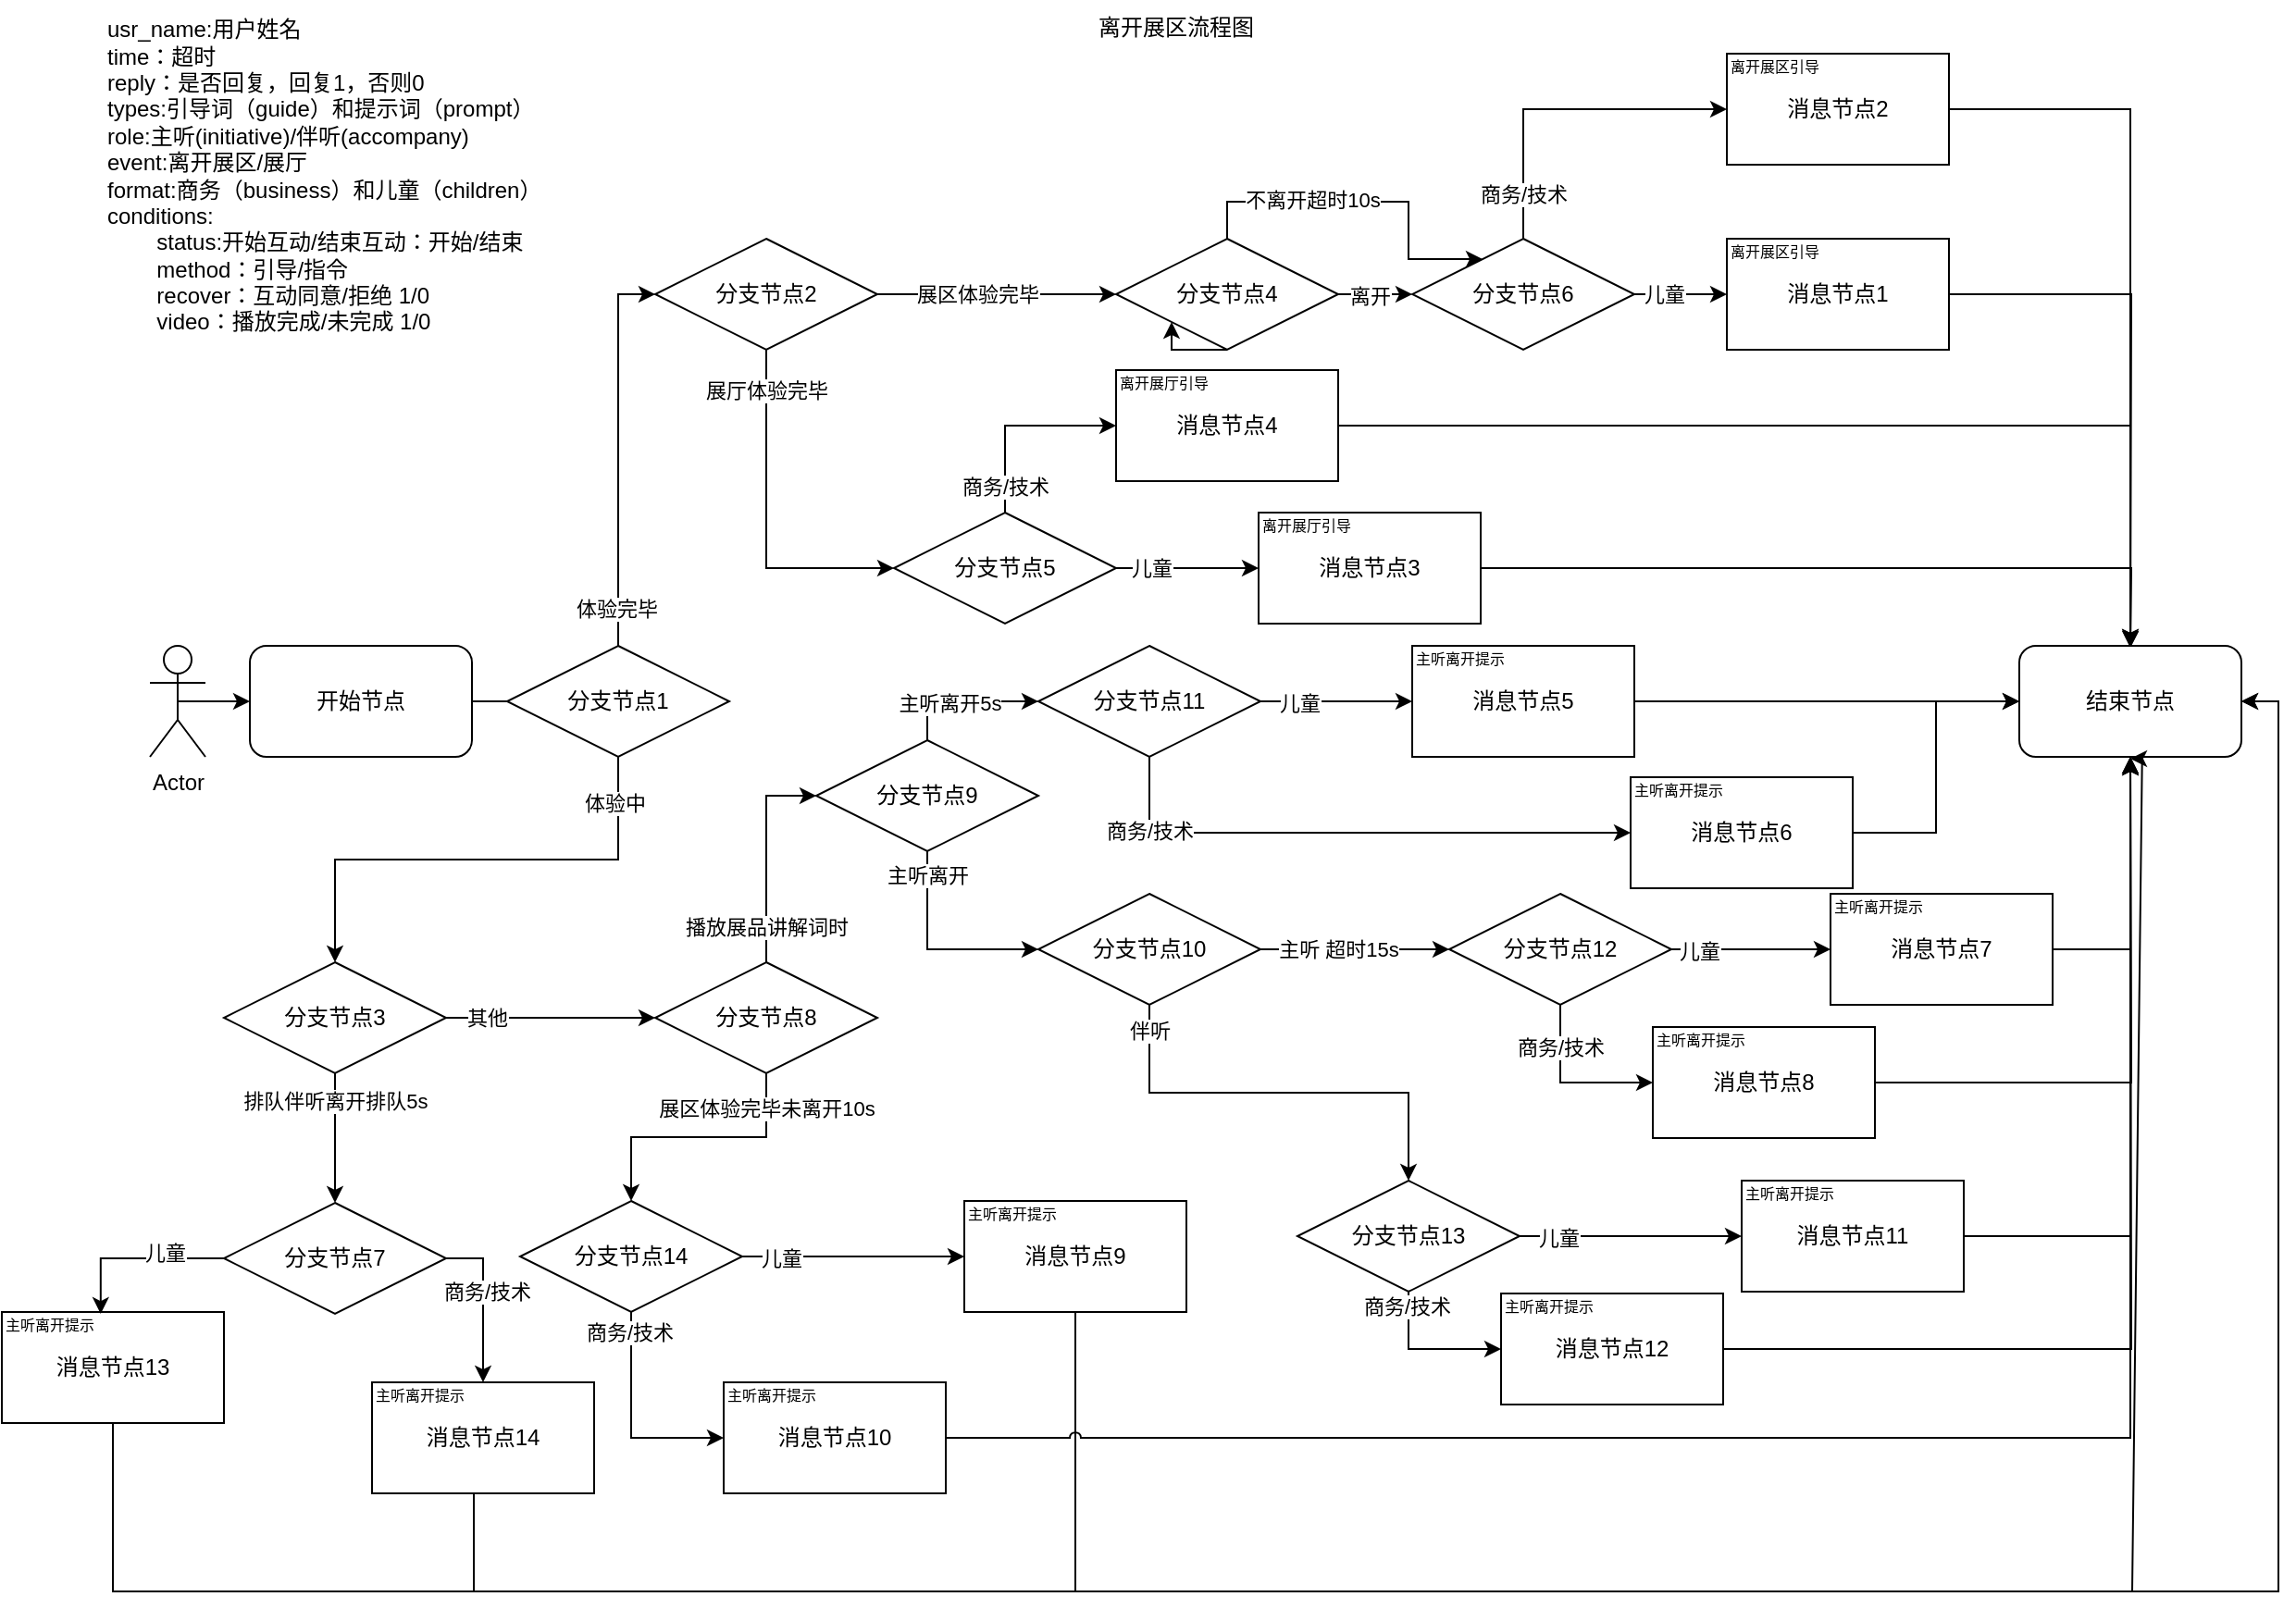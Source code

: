 <mxfile version="26.0.6">
  <diagram name="第 1 页" id="eqwS2rmoRDuyHipNQvQM">
    <mxGraphModel dx="2731" dy="938" grid="1" gridSize="10" guides="1" tooltips="1" connect="1" arrows="0" fold="1" page="1" pageScale="1" pageWidth="1169" pageHeight="827" math="0" shadow="0">
      <root>
        <mxCell id="0" />
        <mxCell id="1" parent="0" />
        <mxCell id="97sA7i45QoaFlvlGvcoy-3" style="edgeStyle=orthogonalEdgeStyle;rounded=0;orthogonalLoop=1;jettySize=auto;html=1;exitX=0.5;exitY=0.5;exitDx=0;exitDy=0;exitPerimeter=0;entryX=0;entryY=0.5;entryDx=0;entryDy=0;" parent="1" source="97sA7i45QoaFlvlGvcoy-1" target="97sA7i45QoaFlvlGvcoy-2" edge="1">
          <mxGeometry relative="1" as="geometry" />
        </mxCell>
        <mxCell id="97sA7i45QoaFlvlGvcoy-1" value="Actor" style="shape=umlActor;verticalLabelPosition=bottom;verticalAlign=top;html=1;outlineConnect=0;" parent="1" vertex="1">
          <mxGeometry x="30" y="349" width="30" height="60" as="geometry" />
        </mxCell>
        <mxCell id="97sA7i45QoaFlvlGvcoy-5" style="edgeStyle=orthogonalEdgeStyle;rounded=0;orthogonalLoop=1;jettySize=auto;html=1;exitX=1;exitY=0.5;exitDx=0;exitDy=0;" parent="1" source="97sA7i45QoaFlvlGvcoy-2" edge="1">
          <mxGeometry relative="1" as="geometry">
            <mxPoint x="280" y="379" as="targetPoint" />
          </mxGeometry>
        </mxCell>
        <mxCell id="97sA7i45QoaFlvlGvcoy-2" value="开始节点" style="rounded=1;whiteSpace=wrap;html=1;" parent="1" vertex="1">
          <mxGeometry x="84" y="349" width="120" height="60" as="geometry" />
        </mxCell>
        <mxCell id="0BQTkddd_yExmxfpGyZA-33" style="edgeStyle=orthogonalEdgeStyle;rounded=0;orthogonalLoop=1;jettySize=auto;html=1;exitX=0.5;exitY=0;exitDx=0;exitDy=0;entryX=0;entryY=0.5;entryDx=0;entryDy=0;" parent="1" source="97sA7i45QoaFlvlGvcoy-15" target="0BQTkddd_yExmxfpGyZA-37" edge="1">
          <mxGeometry relative="1" as="geometry">
            <mxPoint x="383.0" y="239" as="targetPoint" />
          </mxGeometry>
        </mxCell>
        <mxCell id="0BQTkddd_yExmxfpGyZA-34" value="体验完毕" style="edgeLabel;html=1;align=center;verticalAlign=middle;resizable=0;points=[];" parent="0BQTkddd_yExmxfpGyZA-33" vertex="1" connectable="0">
          <mxGeometry x="-0.804" y="1" relative="1" as="geometry">
            <mxPoint as="offset" />
          </mxGeometry>
        </mxCell>
        <mxCell id="0BQTkddd_yExmxfpGyZA-35" style="edgeStyle=orthogonalEdgeStyle;rounded=0;orthogonalLoop=1;jettySize=auto;html=1;exitX=0.5;exitY=1;exitDx=0;exitDy=0;entryX=0.5;entryY=0;entryDx=0;entryDy=0;" parent="1" source="97sA7i45QoaFlvlGvcoy-15" target="HfhM9I5djSlTun7A0hM--2" edge="1">
          <mxGeometry relative="1" as="geometry">
            <mxPoint x="150" y="520" as="targetPoint" />
          </mxGeometry>
        </mxCell>
        <mxCell id="0BQTkddd_yExmxfpGyZA-36" value="体验中" style="edgeLabel;html=1;align=center;verticalAlign=middle;resizable=0;points=[];" parent="0BQTkddd_yExmxfpGyZA-35" vertex="1" connectable="0">
          <mxGeometry x="-0.778" y="-2" relative="1" as="geometry">
            <mxPoint y="-5" as="offset" />
          </mxGeometry>
        </mxCell>
        <mxCell id="97sA7i45QoaFlvlGvcoy-15" value="分支节点1" style="rhombus;whiteSpace=wrap;html=1;" parent="1" vertex="1">
          <mxGeometry x="223" y="349" width="120" height="60" as="geometry" />
        </mxCell>
        <mxCell id="qYZHV7-NMalifiw_TgKO-1" value="离开展区流程图" style="text;html=1;align=center;verticalAlign=middle;whiteSpace=wrap;rounded=0;" parent="1" vertex="1">
          <mxGeometry x="452" width="265" height="30" as="geometry" />
        </mxCell>
        <mxCell id="0BQTkddd_yExmxfpGyZA-4" style="edgeStyle=orthogonalEdgeStyle;rounded=0;orthogonalLoop=1;jettySize=auto;html=1;exitX=0.5;exitY=0;exitDx=0;exitDy=0;entryX=0;entryY=0.5;entryDx=0;entryDy=0;" parent="1" source="0BQTkddd_yExmxfpGyZA-1" target="0BQTkddd_yExmxfpGyZA-2" edge="1">
          <mxGeometry relative="1" as="geometry" />
        </mxCell>
        <mxCell id="0BQTkddd_yExmxfpGyZA-6" value="商务/技术" style="edgeLabel;html=1;align=center;verticalAlign=middle;resizable=0;points=[];" parent="0BQTkddd_yExmxfpGyZA-4" vertex="1" connectable="0">
          <mxGeometry x="-0.734" relative="1" as="geometry">
            <mxPoint as="offset" />
          </mxGeometry>
        </mxCell>
        <mxCell id="0BQTkddd_yExmxfpGyZA-5" style="edgeStyle=orthogonalEdgeStyle;rounded=0;orthogonalLoop=1;jettySize=auto;html=1;exitX=1;exitY=0.5;exitDx=0;exitDy=0;entryX=0;entryY=0.5;entryDx=0;entryDy=0;" parent="1" source="0BQTkddd_yExmxfpGyZA-1" target="0BQTkddd_yExmxfpGyZA-3" edge="1">
          <mxGeometry relative="1" as="geometry" />
        </mxCell>
        <mxCell id="0BQTkddd_yExmxfpGyZA-9" value="儿童" style="edgeLabel;html=1;align=center;verticalAlign=middle;resizable=0;points=[];" parent="0BQTkddd_yExmxfpGyZA-5" vertex="1" connectable="0">
          <mxGeometry x="-0.739" relative="1" as="geometry">
            <mxPoint x="9" as="offset" />
          </mxGeometry>
        </mxCell>
        <mxCell id="0BQTkddd_yExmxfpGyZA-1" value="分支节点6" style="rhombus;whiteSpace=wrap;html=1;" parent="1" vertex="1">
          <mxGeometry x="712" y="129" width="120" height="60" as="geometry" />
        </mxCell>
        <mxCell id="D78f5MYqbMIF7nLeF2cV-3" style="edgeStyle=orthogonalEdgeStyle;rounded=0;orthogonalLoop=1;jettySize=auto;html=1;exitX=1;exitY=0.5;exitDx=0;exitDy=0;" parent="1" source="0BQTkddd_yExmxfpGyZA-2" target="D78f5MYqbMIF7nLeF2cV-2" edge="1">
          <mxGeometry relative="1" as="geometry" />
        </mxCell>
        <mxCell id="0BQTkddd_yExmxfpGyZA-2" value="消息节点2" style="rounded=0;whiteSpace=wrap;html=1;" parent="1" vertex="1">
          <mxGeometry x="882" y="29" width="120" height="60" as="geometry" />
        </mxCell>
        <mxCell id="D78f5MYqbMIF7nLeF2cV-4" style="edgeStyle=orthogonalEdgeStyle;rounded=0;orthogonalLoop=1;jettySize=auto;html=1;exitX=1;exitY=0.5;exitDx=0;exitDy=0;" parent="1" source="0BQTkddd_yExmxfpGyZA-3" edge="1">
          <mxGeometry relative="1" as="geometry">
            <mxPoint x="1100" y="350" as="targetPoint" />
          </mxGeometry>
        </mxCell>
        <mxCell id="0BQTkddd_yExmxfpGyZA-3" value="消息节点1" style="rounded=0;whiteSpace=wrap;html=1;" parent="1" vertex="1">
          <mxGeometry x="882" y="129" width="120" height="60" as="geometry" />
        </mxCell>
        <mxCell id="0BQTkddd_yExmxfpGyZA-7" value="&lt;font style=&quot;font-size: 8px;&quot;&gt;离开展区引导&lt;/font&gt;" style="text;html=1;align=left;verticalAlign=middle;whiteSpace=wrap;rounded=0;" parent="1" vertex="1">
          <mxGeometry x="882" y="29" width="70" height="11" as="geometry" />
        </mxCell>
        <mxCell id="0BQTkddd_yExmxfpGyZA-8" value="&lt;font style=&quot;font-size: 8px;&quot;&gt;离开展区引导&lt;/font&gt;" style="text;html=1;align=left;verticalAlign=middle;whiteSpace=wrap;rounded=0;" parent="1" vertex="1">
          <mxGeometry x="882" y="129" width="70" height="11" as="geometry" />
        </mxCell>
        <mxCell id="0BQTkddd_yExmxfpGyZA-10" style="edgeStyle=orthogonalEdgeStyle;rounded=0;orthogonalLoop=1;jettySize=auto;html=1;exitX=0.5;exitY=0;exitDx=0;exitDy=0;entryX=0;entryY=0.5;entryDx=0;entryDy=0;" parent="1" source="0BQTkddd_yExmxfpGyZA-14" target="0BQTkddd_yExmxfpGyZA-15" edge="1">
          <mxGeometry relative="1" as="geometry" />
        </mxCell>
        <mxCell id="0BQTkddd_yExmxfpGyZA-11" value="商务/技术" style="edgeLabel;html=1;align=center;verticalAlign=middle;resizable=0;points=[];" parent="0BQTkddd_yExmxfpGyZA-10" vertex="1" connectable="0">
          <mxGeometry x="-0.734" relative="1" as="geometry">
            <mxPoint as="offset" />
          </mxGeometry>
        </mxCell>
        <mxCell id="0BQTkddd_yExmxfpGyZA-12" style="edgeStyle=orthogonalEdgeStyle;rounded=0;orthogonalLoop=1;jettySize=auto;html=1;exitX=1;exitY=0.5;exitDx=0;exitDy=0;entryX=0;entryY=0.5;entryDx=0;entryDy=0;" parent="1" source="0BQTkddd_yExmxfpGyZA-14" target="0BQTkddd_yExmxfpGyZA-16" edge="1">
          <mxGeometry relative="1" as="geometry" />
        </mxCell>
        <mxCell id="0BQTkddd_yExmxfpGyZA-13" value="儿童" style="edgeLabel;html=1;align=center;verticalAlign=middle;resizable=0;points=[];" parent="0BQTkddd_yExmxfpGyZA-12" vertex="1" connectable="0">
          <mxGeometry x="-0.739" relative="1" as="geometry">
            <mxPoint x="9" as="offset" />
          </mxGeometry>
        </mxCell>
        <mxCell id="0BQTkddd_yExmxfpGyZA-14" value="分支节点5" style="rhombus;whiteSpace=wrap;html=1;" parent="1" vertex="1">
          <mxGeometry x="432" y="277" width="120" height="60" as="geometry" />
        </mxCell>
        <mxCell id="D78f5MYqbMIF7nLeF2cV-5" style="edgeStyle=orthogonalEdgeStyle;rounded=0;orthogonalLoop=1;jettySize=auto;html=1;exitX=1;exitY=0.5;exitDx=0;exitDy=0;entryX=0.5;entryY=0;entryDx=0;entryDy=0;" parent="1" source="0BQTkddd_yExmxfpGyZA-15" target="D78f5MYqbMIF7nLeF2cV-2" edge="1">
          <mxGeometry relative="1" as="geometry" />
        </mxCell>
        <mxCell id="0BQTkddd_yExmxfpGyZA-15" value="消息节点4" style="rounded=0;whiteSpace=wrap;html=1;" parent="1" vertex="1">
          <mxGeometry x="552" y="200" width="120" height="60" as="geometry" />
        </mxCell>
        <mxCell id="D78f5MYqbMIF7nLeF2cV-6" style="edgeStyle=orthogonalEdgeStyle;rounded=0;orthogonalLoop=1;jettySize=auto;html=1;exitX=1;exitY=0.5;exitDx=0;exitDy=0;" parent="1" source="0BQTkddd_yExmxfpGyZA-16" edge="1">
          <mxGeometry relative="1" as="geometry">
            <mxPoint x="1100" y="350" as="targetPoint" />
          </mxGeometry>
        </mxCell>
        <mxCell id="0BQTkddd_yExmxfpGyZA-16" value="消息节点3" style="rounded=0;whiteSpace=wrap;html=1;" parent="1" vertex="1">
          <mxGeometry x="629" y="277" width="120" height="60" as="geometry" />
        </mxCell>
        <mxCell id="0BQTkddd_yExmxfpGyZA-17" value="&lt;font style=&quot;font-size: 8px;&quot;&gt;离开展厅引导&lt;/font&gt;" style="text;html=1;align=left;verticalAlign=middle;whiteSpace=wrap;rounded=0;" parent="1" vertex="1">
          <mxGeometry x="552" y="200" width="70" height="11" as="geometry" />
        </mxCell>
        <mxCell id="0BQTkddd_yExmxfpGyZA-18" value="&lt;font style=&quot;font-size: 8px;&quot;&gt;离开展厅引导&lt;/font&gt;" style="text;html=1;align=left;verticalAlign=middle;whiteSpace=wrap;rounded=0;" parent="1" vertex="1">
          <mxGeometry x="629" y="277" width="70" height="11" as="geometry" />
        </mxCell>
        <mxCell id="0BQTkddd_yExmxfpGyZA-38" style="edgeStyle=orthogonalEdgeStyle;rounded=0;orthogonalLoop=1;jettySize=auto;html=1;exitX=0.5;exitY=1;exitDx=0;exitDy=0;entryX=0;entryY=0.5;entryDx=0;entryDy=0;" parent="1" source="0BQTkddd_yExmxfpGyZA-37" target="0BQTkddd_yExmxfpGyZA-14" edge="1">
          <mxGeometry relative="1" as="geometry" />
        </mxCell>
        <mxCell id="0BQTkddd_yExmxfpGyZA-39" value="展厅体验完毕" style="edgeLabel;html=1;align=center;verticalAlign=middle;resizable=0;points=[];" parent="0BQTkddd_yExmxfpGyZA-38" vertex="1" connectable="0">
          <mxGeometry x="-0.764" relative="1" as="geometry">
            <mxPoint as="offset" />
          </mxGeometry>
        </mxCell>
        <mxCell id="0BQTkddd_yExmxfpGyZA-42" style="edgeStyle=orthogonalEdgeStyle;rounded=0;orthogonalLoop=1;jettySize=auto;html=1;exitX=1;exitY=0.5;exitDx=0;exitDy=0;entryX=0;entryY=0.5;entryDx=0;entryDy=0;" parent="1" source="0BQTkddd_yExmxfpGyZA-37" target="HfhM9I5djSlTun7A0hM--23" edge="1">
          <mxGeometry relative="1" as="geometry">
            <mxPoint x="550" y="160" as="targetPoint" />
          </mxGeometry>
        </mxCell>
        <mxCell id="0BQTkddd_yExmxfpGyZA-43" value="展区体验完毕" style="edgeLabel;html=1;align=center;verticalAlign=middle;resizable=0;points=[];" parent="0BQTkddd_yExmxfpGyZA-42" vertex="1" connectable="0">
          <mxGeometry x="-0.925" relative="1" as="geometry">
            <mxPoint x="49" as="offset" />
          </mxGeometry>
        </mxCell>
        <mxCell id="0BQTkddd_yExmxfpGyZA-37" value="分支节点2" style="rhombus;whiteSpace=wrap;html=1;" parent="1" vertex="1">
          <mxGeometry x="303" y="129" width="120" height="60" as="geometry" />
        </mxCell>
        <mxCell id="D78f5MYqbMIF7nLeF2cV-2" value="结束节点" style="rounded=1;whiteSpace=wrap;html=1;" parent="1" vertex="1">
          <mxGeometry x="1040" y="349" width="120" height="60" as="geometry" />
        </mxCell>
        <mxCell id="24F_cnndnKzgg-yqGema-1" style="edgeStyle=orthogonalEdgeStyle;rounded=0;orthogonalLoop=1;jettySize=auto;html=1;entryX=0;entryY=0.5;entryDx=0;entryDy=0;" parent="1" source="D78f5MYqbMIF7nLeF2cV-15" target="24F_cnndnKzgg-yqGema-8" edge="1">
          <mxGeometry relative="1" as="geometry">
            <mxPoint x="680" y="396" as="targetPoint" />
            <mxPoint x="480" y="400" as="sourcePoint" />
          </mxGeometry>
        </mxCell>
        <mxCell id="24F_cnndnKzgg-yqGema-20" value="主听离开5s" style="edgeLabel;html=1;align=center;verticalAlign=middle;resizable=0;points=[];" parent="24F_cnndnKzgg-yqGema-1" vertex="1" connectable="0">
          <mxGeometry x="-0.464" y="-1" relative="1" as="geometry">
            <mxPoint x="11" as="offset" />
          </mxGeometry>
        </mxCell>
        <mxCell id="24F_cnndnKzgg-yqGema-17" style="edgeStyle=orthogonalEdgeStyle;rounded=0;orthogonalLoop=1;jettySize=auto;html=1;exitX=0.5;exitY=1;exitDx=0;exitDy=0;entryX=0;entryY=0.5;entryDx=0;entryDy=0;" parent="1" source="D78f5MYqbMIF7nLeF2cV-15" target="24F_cnndnKzgg-yqGema-25" edge="1">
          <mxGeometry relative="1" as="geometry">
            <mxPoint x="560" y="550" as="targetPoint" />
          </mxGeometry>
        </mxCell>
        <mxCell id="24F_cnndnKzgg-yqGema-19" value="主听离开" style="edgeLabel;html=1;align=center;verticalAlign=middle;resizable=0;points=[];" parent="24F_cnndnKzgg-yqGema-17" vertex="1" connectable="0">
          <mxGeometry x="-0.84" relative="1" as="geometry">
            <mxPoint y="4" as="offset" />
          </mxGeometry>
        </mxCell>
        <mxCell id="D78f5MYqbMIF7nLeF2cV-15" value="分支节点9" style="rhombus;whiteSpace=wrap;html=1;" parent="1" vertex="1">
          <mxGeometry x="390" y="400" width="120" height="60" as="geometry" />
        </mxCell>
        <mxCell id="24F_cnndnKzgg-yqGema-4" style="edgeStyle=orthogonalEdgeStyle;rounded=0;orthogonalLoop=1;jettySize=auto;html=1;entryX=0;entryY=0.5;entryDx=0;entryDy=0;exitX=0.5;exitY=1;exitDx=0;exitDy=0;" parent="1" source="24F_cnndnKzgg-yqGema-8" target="24F_cnndnKzgg-yqGema-9" edge="1">
          <mxGeometry relative="1" as="geometry" />
        </mxCell>
        <mxCell id="24F_cnndnKzgg-yqGema-5" value="商务/技术" style="edgeLabel;html=1;align=center;verticalAlign=middle;resizable=0;points=[];" parent="24F_cnndnKzgg-yqGema-4" vertex="1" connectable="0">
          <mxGeometry x="-0.734" relative="1" as="geometry">
            <mxPoint as="offset" />
          </mxGeometry>
        </mxCell>
        <mxCell id="24F_cnndnKzgg-yqGema-6" style="edgeStyle=orthogonalEdgeStyle;rounded=0;orthogonalLoop=1;jettySize=auto;html=1;exitX=1;exitY=0.5;exitDx=0;exitDy=0;entryX=0;entryY=0.5;entryDx=0;entryDy=0;" parent="1" source="24F_cnndnKzgg-yqGema-8" target="24F_cnndnKzgg-yqGema-10" edge="1">
          <mxGeometry relative="1" as="geometry" />
        </mxCell>
        <mxCell id="24F_cnndnKzgg-yqGema-7" value="儿童" style="edgeLabel;html=1;align=center;verticalAlign=middle;resizable=0;points=[];" parent="24F_cnndnKzgg-yqGema-6" vertex="1" connectable="0">
          <mxGeometry x="-0.739" relative="1" as="geometry">
            <mxPoint x="10" y="1" as="offset" />
          </mxGeometry>
        </mxCell>
        <mxCell id="24F_cnndnKzgg-yqGema-8" value="分支节点11" style="rhombus;whiteSpace=wrap;html=1;" parent="1" vertex="1">
          <mxGeometry x="510" y="349" width="120" height="60" as="geometry" />
        </mxCell>
        <mxCell id="24F_cnndnKzgg-yqGema-16" style="edgeStyle=orthogonalEdgeStyle;rounded=0;orthogonalLoop=1;jettySize=auto;html=1;exitX=1;exitY=0.5;exitDx=0;exitDy=0;entryX=0;entryY=0.5;entryDx=0;entryDy=0;" parent="1" source="24F_cnndnKzgg-yqGema-9" target="D78f5MYqbMIF7nLeF2cV-2" edge="1">
          <mxGeometry relative="1" as="geometry" />
        </mxCell>
        <mxCell id="24F_cnndnKzgg-yqGema-9" value="消息节点6" style="rounded=0;whiteSpace=wrap;html=1;" parent="1" vertex="1">
          <mxGeometry x="830" y="420" width="120" height="60" as="geometry" />
        </mxCell>
        <mxCell id="24F_cnndnKzgg-yqGema-14" style="edgeStyle=orthogonalEdgeStyle;rounded=0;orthogonalLoop=1;jettySize=auto;html=1;exitX=1;exitY=0.5;exitDx=0;exitDy=0;entryX=0;entryY=0.5;entryDx=0;entryDy=0;" parent="1" source="24F_cnndnKzgg-yqGema-10" target="D78f5MYqbMIF7nLeF2cV-2" edge="1">
          <mxGeometry relative="1" as="geometry" />
        </mxCell>
        <mxCell id="24F_cnndnKzgg-yqGema-10" value="消息节点5" style="rounded=0;whiteSpace=wrap;html=1;" parent="1" vertex="1">
          <mxGeometry x="712" y="349" width="120" height="60" as="geometry" />
        </mxCell>
        <mxCell id="24F_cnndnKzgg-yqGema-11" value="&lt;font style=&quot;font-size: 8px;&quot;&gt;主听离开提示&lt;/font&gt;" style="text;html=1;align=left;verticalAlign=middle;whiteSpace=wrap;rounded=0;" parent="1" vertex="1">
          <mxGeometry x="830" y="420" width="70" height="11" as="geometry" />
        </mxCell>
        <mxCell id="24F_cnndnKzgg-yqGema-12" value="&lt;font style=&quot;font-size: 8px;&quot;&gt;主听离开提示&lt;/font&gt;" style="text;html=1;align=left;verticalAlign=middle;whiteSpace=wrap;rounded=0;" parent="1" vertex="1">
          <mxGeometry x="712" y="349" width="70" height="11" as="geometry" />
        </mxCell>
        <mxCell id="24F_cnndnKzgg-yqGema-23" style="edgeStyle=orthogonalEdgeStyle;rounded=0;orthogonalLoop=1;jettySize=auto;html=1;exitX=0.5;exitY=0;exitDx=0;exitDy=0;entryX=0;entryY=0.5;entryDx=0;entryDy=0;" parent="1" source="24F_cnndnKzgg-yqGema-22" target="D78f5MYqbMIF7nLeF2cV-15" edge="1">
          <mxGeometry relative="1" as="geometry" />
        </mxCell>
        <mxCell id="24F_cnndnKzgg-yqGema-24" value="播放展品讲解词时" style="edgeLabel;html=1;align=center;verticalAlign=middle;resizable=0;points=[];" parent="24F_cnndnKzgg-yqGema-23" vertex="1" connectable="0">
          <mxGeometry x="-0.43" relative="1" as="geometry">
            <mxPoint y="14" as="offset" />
          </mxGeometry>
        </mxCell>
        <mxCell id="PFfS1GUrb-edP6tvVGiB-14" style="edgeStyle=orthogonalEdgeStyle;rounded=0;orthogonalLoop=1;jettySize=auto;html=1;exitX=0.5;exitY=1;exitDx=0;exitDy=0;entryX=0.5;entryY=0;entryDx=0;entryDy=0;" parent="1" source="24F_cnndnKzgg-yqGema-22" target="PFfS1GUrb-edP6tvVGiB-30" edge="1">
          <mxGeometry relative="1" as="geometry">
            <mxPoint x="362.647" y="770" as="targetPoint" />
          </mxGeometry>
        </mxCell>
        <mxCell id="PFfS1GUrb-edP6tvVGiB-16" value="展区体验完毕未离开10s" style="edgeLabel;html=1;align=center;verticalAlign=middle;resizable=0;points=[];" parent="PFfS1GUrb-edP6tvVGiB-14" vertex="1" connectable="0">
          <mxGeometry x="-0.695" relative="1" as="geometry">
            <mxPoint y="-3" as="offset" />
          </mxGeometry>
        </mxCell>
        <mxCell id="24F_cnndnKzgg-yqGema-22" value="分支节点8" style="rhombus;whiteSpace=wrap;html=1;" parent="1" vertex="1">
          <mxGeometry x="303" y="520" width="120" height="60" as="geometry" />
        </mxCell>
        <mxCell id="24F_cnndnKzgg-yqGema-26" style="edgeStyle=orthogonalEdgeStyle;rounded=0;orthogonalLoop=1;jettySize=auto;html=1;exitX=1;exitY=0.5;exitDx=0;exitDy=0;" parent="1" source="24F_cnndnKzgg-yqGema-25" target="PFfS1GUrb-edP6tvVGiB-5" edge="1">
          <mxGeometry relative="1" as="geometry">
            <mxPoint x="1022" y="494" as="targetPoint" />
            <mxPoint x="662" y="494" as="sourcePoint" />
          </mxGeometry>
        </mxCell>
        <mxCell id="24F_cnndnKzgg-yqGema-29" value="主听 超时15s" style="edgeLabel;html=1;align=center;verticalAlign=middle;resizable=0;points=[];" parent="24F_cnndnKzgg-yqGema-26" vertex="1" connectable="0">
          <mxGeometry x="-0.731" y="-1" relative="1" as="geometry">
            <mxPoint x="28" y="-1" as="offset" />
          </mxGeometry>
        </mxCell>
        <mxCell id="24F_cnndnKzgg-yqGema-28" style="edgeStyle=orthogonalEdgeStyle;rounded=0;orthogonalLoop=1;jettySize=auto;html=1;exitX=0.5;exitY=1;exitDx=0;exitDy=0;entryX=0.5;entryY=0;entryDx=0;entryDy=0;" parent="1" source="24F_cnndnKzgg-yqGema-25" target="24F_cnndnKzgg-yqGema-31" edge="1">
          <mxGeometry relative="1" as="geometry">
            <mxPoint x="710" y="590" as="targetPoint" />
          </mxGeometry>
        </mxCell>
        <mxCell id="24F_cnndnKzgg-yqGema-30" value="伴听" style="edgeLabel;html=1;align=center;verticalAlign=middle;resizable=0;points=[];" parent="24F_cnndnKzgg-yqGema-28" vertex="1" connectable="0">
          <mxGeometry x="-0.884" relative="1" as="geometry">
            <mxPoint as="offset" />
          </mxGeometry>
        </mxCell>
        <mxCell id="24F_cnndnKzgg-yqGema-25" value="分支节点10" style="rhombus;whiteSpace=wrap;html=1;" parent="1" vertex="1">
          <mxGeometry x="510" y="483" width="120" height="60" as="geometry" />
        </mxCell>
        <mxCell id="24F_cnndnKzgg-yqGema-32" style="edgeStyle=orthogonalEdgeStyle;rounded=0;orthogonalLoop=1;jettySize=auto;html=1;exitX=1;exitY=0.5;exitDx=0;exitDy=0;entryX=0;entryY=0.5;entryDx=0;entryDy=0;" parent="1" source="24F_cnndnKzgg-yqGema-31" target="24F_cnndnKzgg-yqGema-36" edge="1">
          <mxGeometry relative="1" as="geometry">
            <mxPoint x="840" y="668" as="targetPoint" />
          </mxGeometry>
        </mxCell>
        <mxCell id="24F_cnndnKzgg-yqGema-34" value="儿童" style="edgeLabel;html=1;align=center;verticalAlign=middle;resizable=0;points=[];" parent="24F_cnndnKzgg-yqGema-32" vertex="1" connectable="0">
          <mxGeometry x="-0.66" y="-1" relative="1" as="geometry">
            <mxPoint as="offset" />
          </mxGeometry>
        </mxCell>
        <mxCell id="24F_cnndnKzgg-yqGema-33" style="edgeStyle=orthogonalEdgeStyle;rounded=0;orthogonalLoop=1;jettySize=auto;html=1;exitX=0.5;exitY=1;exitDx=0;exitDy=0;entryX=0;entryY=0.5;entryDx=0;entryDy=0;" parent="1" source="24F_cnndnKzgg-yqGema-31" target="24F_cnndnKzgg-yqGema-38" edge="1">
          <mxGeometry relative="1" as="geometry">
            <mxPoint x="810" y="748" as="targetPoint" />
          </mxGeometry>
        </mxCell>
        <mxCell id="24F_cnndnKzgg-yqGema-35" value="商务/技术" style="edgeLabel;html=1;align=center;verticalAlign=middle;resizable=0;points=[];" parent="24F_cnndnKzgg-yqGema-33" vertex="1" connectable="0">
          <mxGeometry x="-0.814" y="-1" relative="1" as="geometry">
            <mxPoint as="offset" />
          </mxGeometry>
        </mxCell>
        <mxCell id="24F_cnndnKzgg-yqGema-31" value="分支节点13" style="rhombus;whiteSpace=wrap;html=1;" parent="1" vertex="1">
          <mxGeometry x="650" y="638" width="120" height="60" as="geometry" />
        </mxCell>
        <mxCell id="24F_cnndnKzgg-yqGema-40" style="edgeStyle=orthogonalEdgeStyle;rounded=0;orthogonalLoop=1;jettySize=auto;html=1;exitX=1;exitY=0.5;exitDx=0;exitDy=0;entryX=0.5;entryY=1;entryDx=0;entryDy=0;" parent="1" source="24F_cnndnKzgg-yqGema-36" target="D78f5MYqbMIF7nLeF2cV-2" edge="1">
          <mxGeometry relative="1" as="geometry" />
        </mxCell>
        <mxCell id="24F_cnndnKzgg-yqGema-36" value="消息节点11" style="rounded=0;whiteSpace=wrap;html=1;" parent="1" vertex="1">
          <mxGeometry x="890" y="638" width="120" height="60" as="geometry" />
        </mxCell>
        <mxCell id="24F_cnndnKzgg-yqGema-37" value="&lt;span style=&quot;font-size: 8px;&quot;&gt;主听离开提示&lt;/span&gt;" style="text;html=1;align=left;verticalAlign=middle;whiteSpace=wrap;rounded=0;" parent="1" vertex="1">
          <mxGeometry x="890" y="638" width="70" height="11" as="geometry" />
        </mxCell>
        <mxCell id="24F_cnndnKzgg-yqGema-41" style="edgeStyle=orthogonalEdgeStyle;rounded=0;orthogonalLoop=1;jettySize=auto;html=1;exitX=1;exitY=0.5;exitDx=0;exitDy=0;" parent="1" source="24F_cnndnKzgg-yqGema-38" edge="1">
          <mxGeometry relative="1" as="geometry">
            <mxPoint x="1100" y="410" as="targetPoint" />
          </mxGeometry>
        </mxCell>
        <mxCell id="24F_cnndnKzgg-yqGema-38" value="消息节点12" style="rounded=0;whiteSpace=wrap;html=1;" parent="1" vertex="1">
          <mxGeometry x="760" y="699" width="120" height="60" as="geometry" />
        </mxCell>
        <mxCell id="24F_cnndnKzgg-yqGema-39" value="&lt;font style=&quot;font-size: 8px;&quot;&gt;主听离开提示&lt;/font&gt;" style="text;html=1;align=left;verticalAlign=middle;whiteSpace=wrap;rounded=0;" parent="1" vertex="1">
          <mxGeometry x="760" y="699" width="70" height="11" as="geometry" />
        </mxCell>
        <mxCell id="PFfS1GUrb-edP6tvVGiB-1" style="edgeStyle=orthogonalEdgeStyle;rounded=0;orthogonalLoop=1;jettySize=auto;html=1;exitX=1;exitY=0.5;exitDx=0;exitDy=0;entryX=0;entryY=0.5;entryDx=0;entryDy=0;" parent="1" source="PFfS1GUrb-edP6tvVGiB-5" target="PFfS1GUrb-edP6tvVGiB-6" edge="1">
          <mxGeometry relative="1" as="geometry">
            <mxPoint x="922" y="510" as="targetPoint" />
          </mxGeometry>
        </mxCell>
        <mxCell id="PFfS1GUrb-edP6tvVGiB-2" value="儿童" style="edgeLabel;html=1;align=center;verticalAlign=middle;resizable=0;points=[];" parent="PFfS1GUrb-edP6tvVGiB-1" vertex="1" connectable="0">
          <mxGeometry x="-0.66" y="-1" relative="1" as="geometry">
            <mxPoint as="offset" />
          </mxGeometry>
        </mxCell>
        <mxCell id="PFfS1GUrb-edP6tvVGiB-3" style="edgeStyle=orthogonalEdgeStyle;rounded=0;orthogonalLoop=1;jettySize=auto;html=1;exitX=0.5;exitY=1;exitDx=0;exitDy=0;entryX=0;entryY=0.5;entryDx=0;entryDy=0;" parent="1" source="PFfS1GUrb-edP6tvVGiB-5" target="PFfS1GUrb-edP6tvVGiB-8" edge="1">
          <mxGeometry relative="1" as="geometry">
            <mxPoint x="892" y="590" as="targetPoint" />
          </mxGeometry>
        </mxCell>
        <mxCell id="PFfS1GUrb-edP6tvVGiB-4" value="商务/技术" style="edgeLabel;html=1;align=center;verticalAlign=middle;resizable=0;points=[];" parent="PFfS1GUrb-edP6tvVGiB-3" vertex="1" connectable="0">
          <mxGeometry x="-0.814" y="-1" relative="1" as="geometry">
            <mxPoint x="1" y="14" as="offset" />
          </mxGeometry>
        </mxCell>
        <mxCell id="PFfS1GUrb-edP6tvVGiB-5" value="分支节点12" style="rhombus;whiteSpace=wrap;html=1;" parent="1" vertex="1">
          <mxGeometry x="732" y="483" width="120" height="60" as="geometry" />
        </mxCell>
        <mxCell id="PFfS1GUrb-edP6tvVGiB-12" style="edgeStyle=orthogonalEdgeStyle;rounded=0;orthogonalLoop=1;jettySize=auto;html=1;exitX=1;exitY=0.5;exitDx=0;exitDy=0;entryX=0.5;entryY=1;entryDx=0;entryDy=0;" parent="1" source="PFfS1GUrb-edP6tvVGiB-6" target="D78f5MYqbMIF7nLeF2cV-2" edge="1">
          <mxGeometry relative="1" as="geometry" />
        </mxCell>
        <mxCell id="PFfS1GUrb-edP6tvVGiB-6" value="消息节点7" style="rounded=0;whiteSpace=wrap;html=1;" parent="1" vertex="1">
          <mxGeometry x="938" y="483" width="120" height="60" as="geometry" />
        </mxCell>
        <mxCell id="PFfS1GUrb-edP6tvVGiB-7" value="&lt;span style=&quot;font-size: 8px;&quot;&gt;主听离开提示&lt;/span&gt;" style="text;html=1;align=left;verticalAlign=middle;whiteSpace=wrap;rounded=0;" parent="1" vertex="1">
          <mxGeometry x="938" y="483" width="70" height="11" as="geometry" />
        </mxCell>
        <mxCell id="PFfS1GUrb-edP6tvVGiB-13" style="edgeStyle=orthogonalEdgeStyle;rounded=0;orthogonalLoop=1;jettySize=auto;html=1;exitX=1;exitY=0.5;exitDx=0;exitDy=0;" parent="1" source="PFfS1GUrb-edP6tvVGiB-8" edge="1">
          <mxGeometry relative="1" as="geometry">
            <mxPoint x="1100" y="410" as="targetPoint" />
          </mxGeometry>
        </mxCell>
        <mxCell id="PFfS1GUrb-edP6tvVGiB-8" value="消息节点8" style="rounded=0;whiteSpace=wrap;html=1;" parent="1" vertex="1">
          <mxGeometry x="842" y="555" width="120" height="60" as="geometry" />
        </mxCell>
        <mxCell id="PFfS1GUrb-edP6tvVGiB-9" value="&lt;font style=&quot;font-size: 8px;&quot;&gt;主听离开提示&lt;/font&gt;" style="text;html=1;align=left;verticalAlign=middle;whiteSpace=wrap;rounded=0;" parent="1" vertex="1">
          <mxGeometry x="842" y="555" width="70" height="11" as="geometry" />
        </mxCell>
        <mxCell id="PFfS1GUrb-edP6tvVGiB-26" style="edgeStyle=orthogonalEdgeStyle;rounded=0;orthogonalLoop=1;jettySize=auto;html=1;exitX=1;exitY=0.5;exitDx=0;exitDy=0;entryX=0;entryY=0.5;entryDx=0;entryDy=0;" parent="1" source="PFfS1GUrb-edP6tvVGiB-30" target="PFfS1GUrb-edP6tvVGiB-31" edge="1">
          <mxGeometry relative="1" as="geometry">
            <mxPoint x="420" y="679" as="targetPoint" />
          </mxGeometry>
        </mxCell>
        <mxCell id="PFfS1GUrb-edP6tvVGiB-27" value="儿童" style="edgeLabel;html=1;align=center;verticalAlign=middle;resizable=0;points=[];" parent="PFfS1GUrb-edP6tvVGiB-26" vertex="1" connectable="0">
          <mxGeometry x="-0.66" y="-1" relative="1" as="geometry">
            <mxPoint as="offset" />
          </mxGeometry>
        </mxCell>
        <mxCell id="PFfS1GUrb-edP6tvVGiB-28" style="edgeStyle=orthogonalEdgeStyle;rounded=0;orthogonalLoop=1;jettySize=auto;html=1;exitX=0.5;exitY=1;exitDx=0;exitDy=0;entryX=0;entryY=0.5;entryDx=0;entryDy=0;" parent="1" source="PFfS1GUrb-edP6tvVGiB-30" target="PFfS1GUrb-edP6tvVGiB-33" edge="1">
          <mxGeometry relative="1" as="geometry">
            <mxPoint x="390" y="759" as="targetPoint" />
          </mxGeometry>
        </mxCell>
        <mxCell id="PFfS1GUrb-edP6tvVGiB-29" value="商务/技术" style="edgeLabel;html=1;align=center;verticalAlign=middle;resizable=0;points=[];" parent="PFfS1GUrb-edP6tvVGiB-28" vertex="1" connectable="0">
          <mxGeometry x="-0.814" y="-1" relative="1" as="geometry">
            <mxPoint as="offset" />
          </mxGeometry>
        </mxCell>
        <mxCell id="PFfS1GUrb-edP6tvVGiB-30" value="分支节点14" style="rhombus;whiteSpace=wrap;html=1;" parent="1" vertex="1">
          <mxGeometry x="230" y="649" width="120" height="60" as="geometry" />
        </mxCell>
        <mxCell id="PFfS1GUrb-edP6tvVGiB-37" style="edgeStyle=orthogonalEdgeStyle;rounded=0;orthogonalLoop=1;jettySize=auto;html=1;exitX=0.5;exitY=1;exitDx=0;exitDy=0;jumpStyle=arc;" parent="1" source="PFfS1GUrb-edP6tvVGiB-31" edge="1">
          <mxGeometry relative="1" as="geometry">
            <mxPoint x="1100" y="410" as="targetPoint" />
            <Array as="points">
              <mxPoint x="530" y="860" />
              <mxPoint x="1101" y="860" />
            </Array>
          </mxGeometry>
        </mxCell>
        <mxCell id="PFfS1GUrb-edP6tvVGiB-31" value="消息节点9" style="rounded=0;whiteSpace=wrap;html=1;" parent="1" vertex="1">
          <mxGeometry x="470" y="649" width="120" height="60" as="geometry" />
        </mxCell>
        <mxCell id="PFfS1GUrb-edP6tvVGiB-32" value="&lt;span style=&quot;font-size: 8px;&quot;&gt;主听离开提示&lt;/span&gt;" style="text;html=1;align=left;verticalAlign=middle;whiteSpace=wrap;rounded=0;" parent="1" vertex="1">
          <mxGeometry x="470" y="649" width="70" height="11" as="geometry" />
        </mxCell>
        <mxCell id="PFfS1GUrb-edP6tvVGiB-35" style="edgeStyle=orthogonalEdgeStyle;rounded=0;orthogonalLoop=1;jettySize=auto;html=1;exitX=1;exitY=0.5;exitDx=0;exitDy=0;entryX=0.5;entryY=1;entryDx=0;entryDy=0;jumpStyle=arc;" parent="1" source="PFfS1GUrb-edP6tvVGiB-33" target="D78f5MYqbMIF7nLeF2cV-2" edge="1">
          <mxGeometry relative="1" as="geometry" />
        </mxCell>
        <mxCell id="PFfS1GUrb-edP6tvVGiB-33" value="消息节点10" style="rounded=0;whiteSpace=wrap;html=1;" parent="1" vertex="1">
          <mxGeometry x="340" y="747" width="120" height="60" as="geometry" />
        </mxCell>
        <mxCell id="PFfS1GUrb-edP6tvVGiB-34" value="&lt;font style=&quot;font-size: 8px;&quot;&gt;主听离开提示&lt;/font&gt;" style="text;html=1;align=left;verticalAlign=middle;whiteSpace=wrap;rounded=0;" parent="1" vertex="1">
          <mxGeometry x="340" y="747" width="70" height="11" as="geometry" />
        </mxCell>
        <mxCell id="ftJzHuAo5N2OO_zfPI2Z-1" value="&lt;div&gt;usr_name:用户姓名&lt;/div&gt;&lt;div&gt;time：超时&lt;/div&gt;&lt;div&gt;reply：是否回复，回复1，否则0&lt;/div&gt;types:引导词（guide）和提示词（prompt）&lt;div&gt;role:主听(initiative)/伴听(accompany)&lt;/div&gt;&lt;div&gt;event:离开展区/展厅&lt;/div&gt;&lt;div&gt;format:商务（business）和儿童（children）&lt;br&gt;conditions:&lt;/div&gt;&lt;div&gt;&lt;span style=&quot;white-space: pre;&quot;&gt;&#x9;&lt;/span&gt;status:开始互动/结束互动：开始/结束&lt;/div&gt;&lt;div&gt;&lt;span style=&quot;white-space: pre;&quot;&gt;&#x9;&lt;/span&gt;method：引导/指令&lt;br&gt;&lt;/div&gt;&lt;div&gt;&lt;span style=&quot;white-space: pre;&quot;&gt;&#x9;&lt;/span&gt;recover：互动同意/拒绝 1/0&lt;br&gt;&lt;/div&gt;&lt;div&gt;&lt;span style=&quot;white-space: pre;&quot;&gt;&#x9;&lt;/span&gt;video：播放完成/未完成 1/0&lt;br&gt;&lt;/div&gt;" style="text;html=1;align=left;verticalAlign=middle;resizable=0;points=[];autosize=1;strokeColor=none;fillColor=none;" parent="1" vertex="1">
          <mxGeometry x="5" width="260" height="190" as="geometry" />
        </mxCell>
        <mxCell id="HfhM9I5djSlTun7A0hM--2" value="分支节点3" style="rhombus;whiteSpace=wrap;html=1;" vertex="1" parent="1">
          <mxGeometry x="70" y="520" width="120" height="60" as="geometry" />
        </mxCell>
        <mxCell id="HfhM9I5djSlTun7A0hM--3" style="edgeStyle=orthogonalEdgeStyle;rounded=0;orthogonalLoop=1;jettySize=auto;html=1;exitX=1;exitY=0.5;exitDx=0;exitDy=0;entryX=0;entryY=0.5;entryDx=0;entryDy=0;" edge="1" parent="1" source="HfhM9I5djSlTun7A0hM--2" target="24F_cnndnKzgg-yqGema-22">
          <mxGeometry relative="1" as="geometry">
            <mxPoint x="290" y="520" as="targetPoint" />
          </mxGeometry>
        </mxCell>
        <mxCell id="HfhM9I5djSlTun7A0hM--7" value="其他" style="edgeLabel;html=1;align=center;verticalAlign=middle;resizable=0;points=[];" vertex="1" connectable="0" parent="HfhM9I5djSlTun7A0hM--3">
          <mxGeometry x="-0.615" relative="1" as="geometry">
            <mxPoint as="offset" />
          </mxGeometry>
        </mxCell>
        <mxCell id="HfhM9I5djSlTun7A0hM--6" style="edgeStyle=orthogonalEdgeStyle;rounded=0;orthogonalLoop=1;jettySize=auto;html=1;exitX=0.5;exitY=1;exitDx=0;exitDy=0;entryX=0.5;entryY=0;entryDx=0;entryDy=0;" edge="1" parent="1" source="HfhM9I5djSlTun7A0hM--2">
          <mxGeometry relative="1" as="geometry">
            <mxPoint x="130" y="650" as="targetPoint" />
          </mxGeometry>
        </mxCell>
        <mxCell id="HfhM9I5djSlTun7A0hM--18" style="edgeStyle=orthogonalEdgeStyle;rounded=0;orthogonalLoop=1;jettySize=auto;html=1;exitX=0.5;exitY=1;exitDx=0;exitDy=0;entryX=1;entryY=0.5;entryDx=0;entryDy=0;" edge="1" parent="1" source="HfhM9I5djSlTun7A0hM--9" target="D78f5MYqbMIF7nLeF2cV-2">
          <mxGeometry relative="1" as="geometry">
            <mxPoint x="1200" y="340" as="targetPoint" />
            <Array as="points">
              <mxPoint x="205" y="860" />
              <mxPoint x="1180" y="860" />
              <mxPoint x="1180" y="379" />
            </Array>
          </mxGeometry>
        </mxCell>
        <mxCell id="HfhM9I5djSlTun7A0hM--9" value="消息节点14" style="rounded=0;whiteSpace=wrap;html=1;" vertex="1" parent="1">
          <mxGeometry x="150" y="747" width="120" height="60" as="geometry" />
        </mxCell>
        <mxCell id="HfhM9I5djSlTun7A0hM--10" value="&lt;font style=&quot;font-size: 8px;&quot;&gt;主听离开提示&lt;/font&gt;" style="text;html=1;align=left;verticalAlign=middle;whiteSpace=wrap;rounded=0;" vertex="1" parent="1">
          <mxGeometry x="150" y="747" width="70" height="11" as="geometry" />
        </mxCell>
        <mxCell id="HfhM9I5djSlTun7A0hM--11" value="排队伴听离开排队5s" style="edgeLabel;html=1;align=center;verticalAlign=middle;resizable=0;points=[];" vertex="1" connectable="0" parent="1">
          <mxGeometry x="130" y="595" as="geometry" />
        </mxCell>
        <mxCell id="HfhM9I5djSlTun7A0hM--13" style="edgeStyle=orthogonalEdgeStyle;rounded=0;orthogonalLoop=1;jettySize=auto;html=1;exitX=1;exitY=0.5;exitDx=0;exitDy=0;entryX=0.5;entryY=0;entryDx=0;entryDy=0;" edge="1" parent="1" source="HfhM9I5djSlTun7A0hM--12" target="HfhM9I5djSlTun7A0hM--9">
          <mxGeometry relative="1" as="geometry" />
        </mxCell>
        <mxCell id="HfhM9I5djSlTun7A0hM--21" value="商务/技术" style="edgeLabel;html=1;align=center;verticalAlign=middle;resizable=0;points=[];" vertex="1" connectable="0" parent="HfhM9I5djSlTun7A0hM--13">
          <mxGeometry x="-0.126" y="2" relative="1" as="geometry">
            <mxPoint as="offset" />
          </mxGeometry>
        </mxCell>
        <mxCell id="HfhM9I5djSlTun7A0hM--12" value="分支节点7" style="rhombus;whiteSpace=wrap;html=1;" vertex="1" parent="1">
          <mxGeometry x="70" y="650" width="120" height="60" as="geometry" />
        </mxCell>
        <mxCell id="HfhM9I5djSlTun7A0hM--17" style="edgeStyle=orthogonalEdgeStyle;rounded=0;orthogonalLoop=1;jettySize=auto;html=1;exitX=0.5;exitY=1;exitDx=0;exitDy=0;entryX=1;entryY=0.5;entryDx=0;entryDy=0;" edge="1" parent="1" source="HfhM9I5djSlTun7A0hM--14" target="D78f5MYqbMIF7nLeF2cV-2">
          <mxGeometry relative="1" as="geometry">
            <Array as="points">
              <mxPoint x="10" y="860" />
              <mxPoint x="1180" y="860" />
              <mxPoint x="1180" y="379" />
            </Array>
          </mxGeometry>
        </mxCell>
        <mxCell id="HfhM9I5djSlTun7A0hM--14" value="消息节点13" style="rounded=0;whiteSpace=wrap;html=1;" vertex="1" parent="1">
          <mxGeometry x="-50" y="709" width="120" height="60" as="geometry" />
        </mxCell>
        <mxCell id="HfhM9I5djSlTun7A0hM--16" style="edgeStyle=orthogonalEdgeStyle;rounded=0;orthogonalLoop=1;jettySize=auto;html=1;exitX=0;exitY=0.5;exitDx=0;exitDy=0;entryX=0.445;entryY=0.017;entryDx=0;entryDy=0;entryPerimeter=0;" edge="1" parent="1" source="HfhM9I5djSlTun7A0hM--12" target="HfhM9I5djSlTun7A0hM--14">
          <mxGeometry relative="1" as="geometry" />
        </mxCell>
        <mxCell id="HfhM9I5djSlTun7A0hM--20" value="儿童" style="edgeLabel;html=1;align=center;verticalAlign=middle;resizable=0;points=[];" vertex="1" connectable="0" parent="HfhM9I5djSlTun7A0hM--16">
          <mxGeometry x="-0.342" y="-3" relative="1" as="geometry">
            <mxPoint as="offset" />
          </mxGeometry>
        </mxCell>
        <mxCell id="HfhM9I5djSlTun7A0hM--22" value="&lt;font style=&quot;font-size: 8px;&quot;&gt;主听离开提示&lt;/font&gt;" style="text;html=1;align=left;verticalAlign=middle;whiteSpace=wrap;rounded=0;" vertex="1" parent="1">
          <mxGeometry x="-50" y="709" width="70" height="11" as="geometry" />
        </mxCell>
        <mxCell id="HfhM9I5djSlTun7A0hM--28" style="edgeStyle=orthogonalEdgeStyle;rounded=0;orthogonalLoop=1;jettySize=auto;html=1;exitX=0.5;exitY=0;exitDx=0;exitDy=0;" edge="1" parent="1" source="HfhM9I5djSlTun7A0hM--23" target="0BQTkddd_yExmxfpGyZA-1">
          <mxGeometry relative="1" as="geometry">
            <Array as="points">
              <mxPoint x="612" y="109" />
              <mxPoint x="710" y="109" />
              <mxPoint x="710" y="140" />
            </Array>
          </mxGeometry>
        </mxCell>
        <mxCell id="HfhM9I5djSlTun7A0hM--29" value="不离开超时10s" style="edgeLabel;html=1;align=center;verticalAlign=middle;resizable=0;points=[];" vertex="1" connectable="0" parent="HfhM9I5djSlTun7A0hM--28">
          <mxGeometry x="-0.303" y="1" relative="1" as="geometry">
            <mxPoint as="offset" />
          </mxGeometry>
        </mxCell>
        <mxCell id="HfhM9I5djSlTun7A0hM--23" value="分支节点4" style="rhombus;whiteSpace=wrap;html=1;" vertex="1" parent="1">
          <mxGeometry x="552" y="129" width="120" height="60" as="geometry" />
        </mxCell>
        <mxCell id="HfhM9I5djSlTun7A0hM--24" style="edgeStyle=orthogonalEdgeStyle;rounded=0;orthogonalLoop=1;jettySize=auto;html=1;exitX=1;exitY=0.5;exitDx=0;exitDy=0;entryX=0;entryY=0.5;entryDx=0;entryDy=0;" edge="1" parent="1" source="HfhM9I5djSlTun7A0hM--23" target="0BQTkddd_yExmxfpGyZA-1">
          <mxGeometry relative="1" as="geometry">
            <mxPoint x="697" y="110" as="targetPoint" />
          </mxGeometry>
        </mxCell>
        <mxCell id="HfhM9I5djSlTun7A0hM--27" value="离开" style="edgeLabel;html=1;align=center;verticalAlign=middle;resizable=0;points=[];" vertex="1" connectable="0" parent="HfhM9I5djSlTun7A0hM--24">
          <mxGeometry x="0.11" y="-1" relative="1" as="geometry">
            <mxPoint x="-5" as="offset" />
          </mxGeometry>
        </mxCell>
        <mxCell id="HfhM9I5djSlTun7A0hM--31" style="edgeStyle=orthogonalEdgeStyle;rounded=0;orthogonalLoop=1;jettySize=auto;html=1;exitX=0.5;exitY=1;exitDx=0;exitDy=0;entryX=0;entryY=1;entryDx=0;entryDy=0;" edge="1" parent="1" source="HfhM9I5djSlTun7A0hM--23" target="HfhM9I5djSlTun7A0hM--23">
          <mxGeometry relative="1" as="geometry" />
        </mxCell>
      </root>
    </mxGraphModel>
  </diagram>
</mxfile>
